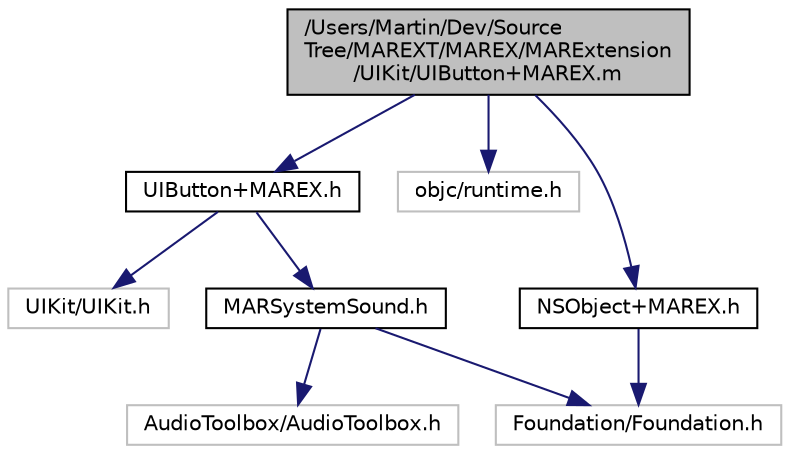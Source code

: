 digraph "/Users/Martin/Dev/SourceTree/MAREXT/MAREX/MARExtension/UIKit/UIButton+MAREX.m"
{
  edge [fontname="Helvetica",fontsize="10",labelfontname="Helvetica",labelfontsize="10"];
  node [fontname="Helvetica",fontsize="10",shape=record];
  Node0 [label="/Users/Martin/Dev/Source\lTree/MAREXT/MAREX/MARExtension\l/UIKit/UIButton+MAREX.m",height=0.2,width=0.4,color="black", fillcolor="grey75", style="filled", fontcolor="black"];
  Node0 -> Node1 [color="midnightblue",fontsize="10",style="solid",fontname="Helvetica"];
  Node1 [label="UIButton+MAREX.h",height=0.2,width=0.4,color="black", fillcolor="white", style="filled",URL="$_u_i_button_09_m_a_r_e_x_8h.html"];
  Node1 -> Node2 [color="midnightblue",fontsize="10",style="solid",fontname="Helvetica"];
  Node2 [label="UIKit/UIKit.h",height=0.2,width=0.4,color="grey75", fillcolor="white", style="filled"];
  Node1 -> Node3 [color="midnightblue",fontsize="10",style="solid",fontname="Helvetica"];
  Node3 [label="MARSystemSound.h",height=0.2,width=0.4,color="black", fillcolor="white", style="filled",URL="$_m_a_r_system_sound_8h.html"];
  Node3 -> Node4 [color="midnightblue",fontsize="10",style="solid",fontname="Helvetica"];
  Node4 [label="AudioToolbox/AudioToolbox.h",height=0.2,width=0.4,color="grey75", fillcolor="white", style="filled"];
  Node3 -> Node5 [color="midnightblue",fontsize="10",style="solid",fontname="Helvetica"];
  Node5 [label="Foundation/Foundation.h",height=0.2,width=0.4,color="grey75", fillcolor="white", style="filled"];
  Node0 -> Node6 [color="midnightblue",fontsize="10",style="solid",fontname="Helvetica"];
  Node6 [label="objc/runtime.h",height=0.2,width=0.4,color="grey75", fillcolor="white", style="filled"];
  Node0 -> Node7 [color="midnightblue",fontsize="10",style="solid",fontname="Helvetica"];
  Node7 [label="NSObject+MAREX.h",height=0.2,width=0.4,color="black", fillcolor="white", style="filled",URL="$_n_s_object_09_m_a_r_e_x_8h.html"];
  Node7 -> Node5 [color="midnightblue",fontsize="10",style="solid",fontname="Helvetica"];
}
